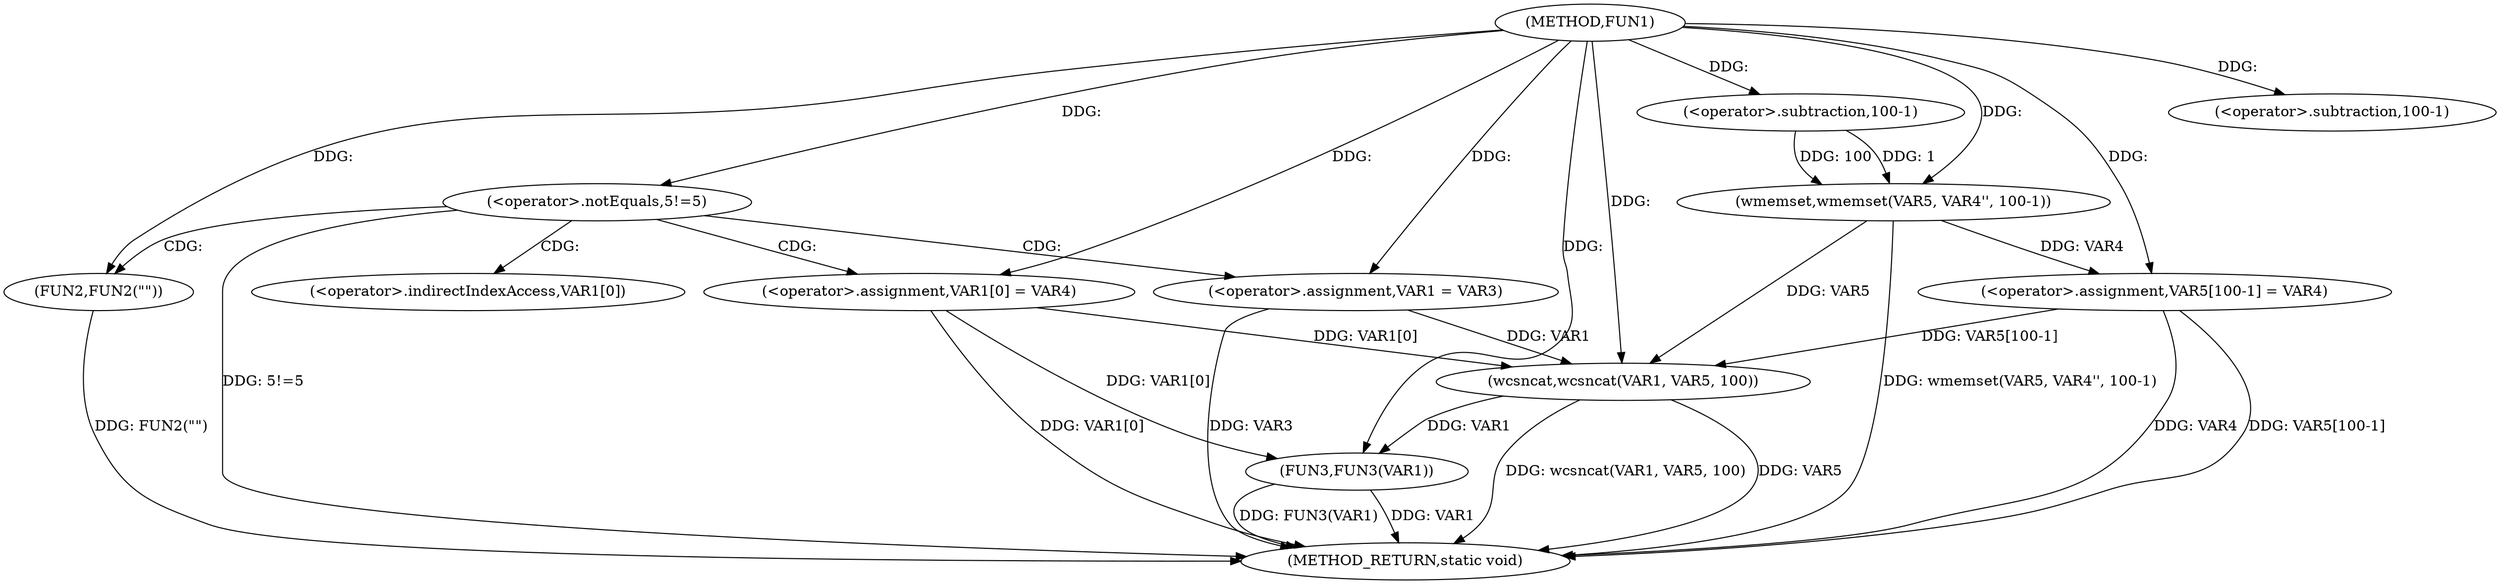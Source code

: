 digraph FUN1 {  
"1000100" [label = "(METHOD,FUN1)" ]
"1000143" [label = "(METHOD_RETURN,static void)" ]
"1000106" [label = "(<operator>.notEquals,5!=5)" ]
"1000110" [label = "(FUN2,FUN2(\"\"))" ]
"1000114" [label = "(<operator>.assignment,VAR1 = VAR3)" ]
"1000117" [label = "(<operator>.assignment,VAR1[0] = VAR4)" ]
"1000124" [label = "(wmemset,wmemset(VAR5, VAR4'', 100-1))" ]
"1000127" [label = "(<operator>.subtraction,100-1)" ]
"1000130" [label = "(<operator>.assignment,VAR5[100-1] = VAR4)" ]
"1000133" [label = "(<operator>.subtraction,100-1)" ]
"1000137" [label = "(wcsncat,wcsncat(VAR1, VAR5, 100))" ]
"1000141" [label = "(FUN3,FUN3(VAR1))" ]
"1000118" [label = "(<operator>.indirectIndexAccess,VAR1[0])" ]
  "1000141" -> "1000143"  [ label = "DDG: VAR1"] 
  "1000117" -> "1000143"  [ label = "DDG: VAR1[0]"] 
  "1000110" -> "1000143"  [ label = "DDG: FUN2(\"\")"] 
  "1000130" -> "1000143"  [ label = "DDG: VAR4"] 
  "1000114" -> "1000143"  [ label = "DDG: VAR3"] 
  "1000141" -> "1000143"  [ label = "DDG: FUN3(VAR1)"] 
  "1000137" -> "1000143"  [ label = "DDG: VAR5"] 
  "1000137" -> "1000143"  [ label = "DDG: wcsncat(VAR1, VAR5, 100)"] 
  "1000106" -> "1000143"  [ label = "DDG: 5!=5"] 
  "1000130" -> "1000143"  [ label = "DDG: VAR5[100-1]"] 
  "1000124" -> "1000143"  [ label = "DDG: wmemset(VAR5, VAR4'', 100-1)"] 
  "1000100" -> "1000106"  [ label = "DDG: "] 
  "1000100" -> "1000110"  [ label = "DDG: "] 
  "1000100" -> "1000114"  [ label = "DDG: "] 
  "1000100" -> "1000117"  [ label = "DDG: "] 
  "1000100" -> "1000124"  [ label = "DDG: "] 
  "1000127" -> "1000124"  [ label = "DDG: 100"] 
  "1000127" -> "1000124"  [ label = "DDG: 1"] 
  "1000100" -> "1000127"  [ label = "DDG: "] 
  "1000124" -> "1000130"  [ label = "DDG: VAR4"] 
  "1000100" -> "1000130"  [ label = "DDG: "] 
  "1000100" -> "1000133"  [ label = "DDG: "] 
  "1000114" -> "1000137"  [ label = "DDG: VAR1"] 
  "1000117" -> "1000137"  [ label = "DDG: VAR1[0]"] 
  "1000100" -> "1000137"  [ label = "DDG: "] 
  "1000124" -> "1000137"  [ label = "DDG: VAR5"] 
  "1000130" -> "1000137"  [ label = "DDG: VAR5[100-1]"] 
  "1000117" -> "1000141"  [ label = "DDG: VAR1[0]"] 
  "1000137" -> "1000141"  [ label = "DDG: VAR1"] 
  "1000100" -> "1000141"  [ label = "DDG: "] 
  "1000106" -> "1000110"  [ label = "CDG: "] 
  "1000106" -> "1000117"  [ label = "CDG: "] 
  "1000106" -> "1000118"  [ label = "CDG: "] 
  "1000106" -> "1000114"  [ label = "CDG: "] 
}
